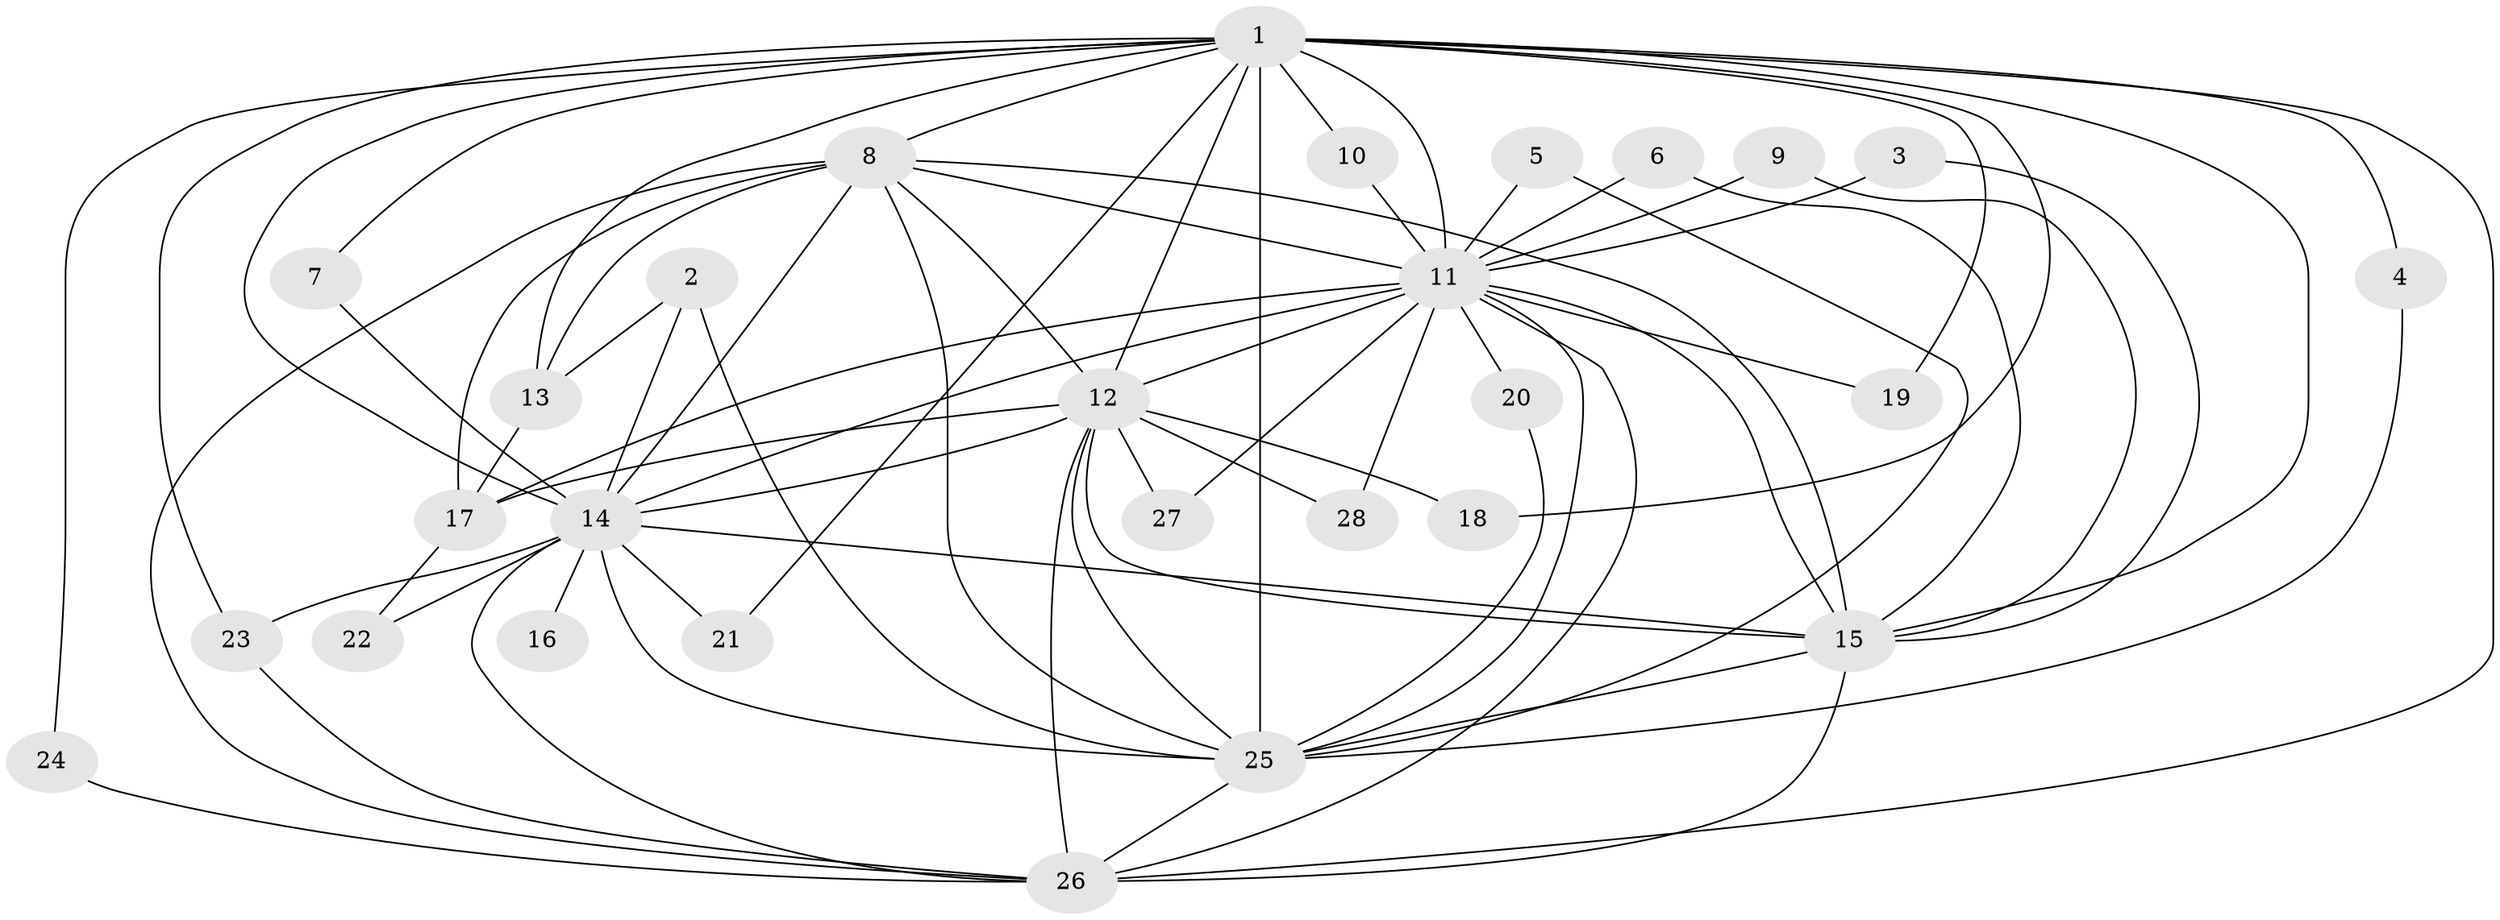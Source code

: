// original degree distribution, {16: 0.057692307692307696, 15: 0.019230769230769232, 14: 0.038461538461538464, 13: 0.019230769230769232, 20: 0.019230769230769232, 17: 0.038461538461538464, 2: 0.5769230769230769, 3: 0.19230769230769232, 5: 0.038461538461538464}
// Generated by graph-tools (version 1.1) at 2025/25/03/09/25 03:25:39]
// undirected, 28 vertices, 71 edges
graph export_dot {
graph [start="1"]
  node [color=gray90,style=filled];
  1;
  2;
  3;
  4;
  5;
  6;
  7;
  8;
  9;
  10;
  11;
  12;
  13;
  14;
  15;
  16;
  17;
  18;
  19;
  20;
  21;
  22;
  23;
  24;
  25;
  26;
  27;
  28;
  1 -- 4 [weight=1.0];
  1 -- 7 [weight=1.0];
  1 -- 8 [weight=2.0];
  1 -- 10 [weight=1.0];
  1 -- 11 [weight=4.0];
  1 -- 12 [weight=2.0];
  1 -- 13 [weight=1.0];
  1 -- 14 [weight=3.0];
  1 -- 15 [weight=3.0];
  1 -- 18 [weight=1.0];
  1 -- 19 [weight=1.0];
  1 -- 21 [weight=1.0];
  1 -- 23 [weight=2.0];
  1 -- 24 [weight=1.0];
  1 -- 25 [weight=2.0];
  1 -- 26 [weight=3.0];
  2 -- 13 [weight=1.0];
  2 -- 14 [weight=1.0];
  2 -- 25 [weight=1.0];
  3 -- 11 [weight=1.0];
  3 -- 15 [weight=1.0];
  4 -- 25 [weight=1.0];
  5 -- 11 [weight=1.0];
  5 -- 25 [weight=1.0];
  6 -- 11 [weight=1.0];
  6 -- 15 [weight=1.0];
  7 -- 14 [weight=1.0];
  8 -- 11 [weight=2.0];
  8 -- 12 [weight=1.0];
  8 -- 13 [weight=1.0];
  8 -- 14 [weight=1.0];
  8 -- 15 [weight=1.0];
  8 -- 17 [weight=2.0];
  8 -- 25 [weight=2.0];
  8 -- 26 [weight=1.0];
  9 -- 11 [weight=1.0];
  9 -- 15 [weight=1.0];
  10 -- 11 [weight=1.0];
  11 -- 12 [weight=2.0];
  11 -- 14 [weight=2.0];
  11 -- 15 [weight=2.0];
  11 -- 17 [weight=1.0];
  11 -- 19 [weight=1.0];
  11 -- 20 [weight=1.0];
  11 -- 25 [weight=3.0];
  11 -- 26 [weight=2.0];
  11 -- 27 [weight=1.0];
  11 -- 28 [weight=1.0];
  12 -- 14 [weight=1.0];
  12 -- 15 [weight=2.0];
  12 -- 17 [weight=1.0];
  12 -- 18 [weight=1.0];
  12 -- 25 [weight=2.0];
  12 -- 26 [weight=2.0];
  12 -- 27 [weight=1.0];
  12 -- 28 [weight=1.0];
  13 -- 17 [weight=1.0];
  14 -- 15 [weight=2.0];
  14 -- 16 [weight=1.0];
  14 -- 21 [weight=1.0];
  14 -- 22 [weight=1.0];
  14 -- 23 [weight=1.0];
  14 -- 25 [weight=1.0];
  14 -- 26 [weight=2.0];
  15 -- 25 [weight=2.0];
  15 -- 26 [weight=1.0];
  17 -- 22 [weight=1.0];
  20 -- 25 [weight=1.0];
  23 -- 26 [weight=1.0];
  24 -- 26 [weight=1.0];
  25 -- 26 [weight=1.0];
}
